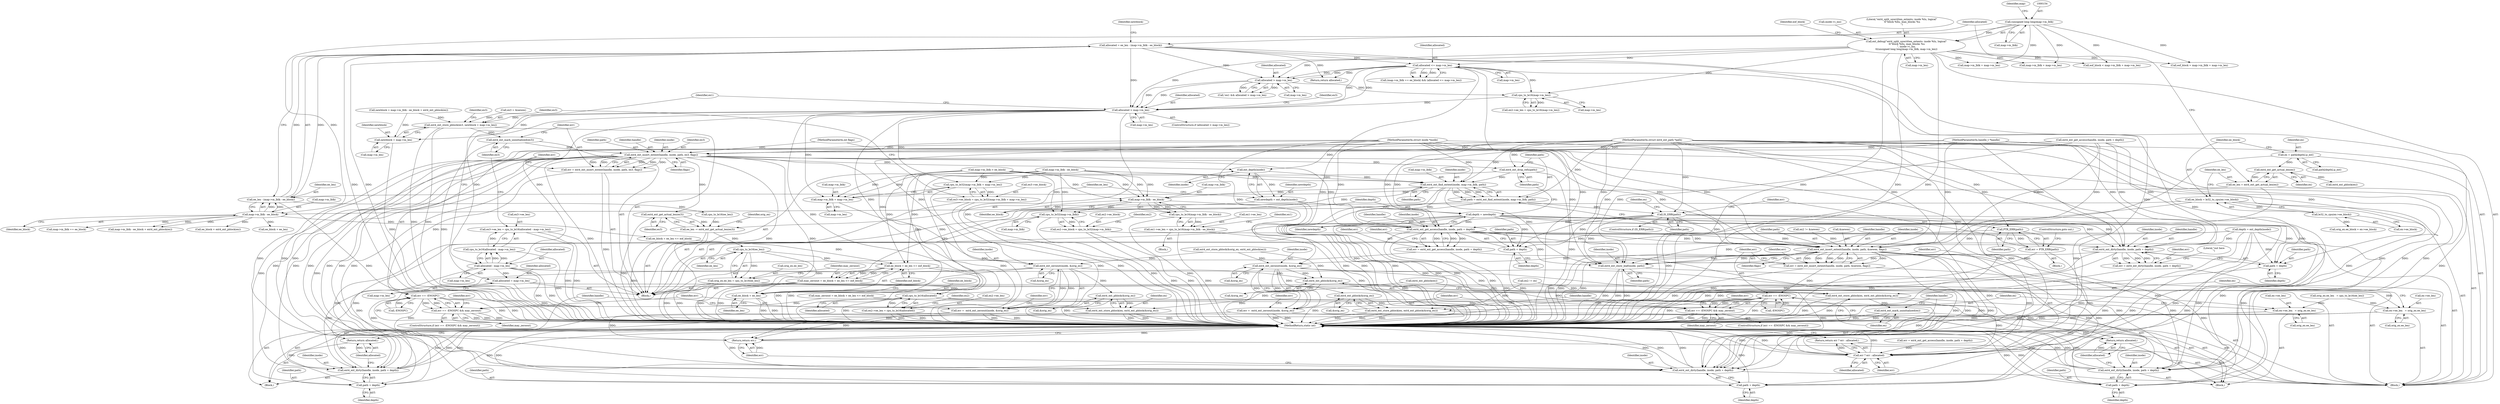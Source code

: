 digraph "1_linux_667eff35a1f56fa74ce98a0c7c29a40adc1ba4e3_0@API" {
"1000336" [label="(Call,allocated > map->m_len)"];
"1000220" [label="(Call,allocated = ee_len - (map->m_lblk - ee_block))"];
"1000222" [label="(Call,ee_len - (map->m_lblk - ee_block))"];
"1000216" [label="(Call,ee_len = ext4_ext_get_actual_len(ex))"];
"1000218" [label="(Call,ext4_ext_get_actual_len(ex))"];
"1000203" [label="(Call,ex = path[depth].p_ext)"];
"1000224" [label="(Call,map->m_lblk - ee_block)"];
"1000153" [label="(Call,(unsigned long long)map->m_lblk)"];
"1000210" [label="(Call,ee_block = le32_to_cpu(ex->ee_block))"];
"1000212" [label="(Call,le32_to_cpu(ex->ee_block))"];
"1000274" [label="(Call,allocated <= map->m_len)"];
"1000148" [label="(Call,ext_debug(\"ext4_split_unwritten_extents: inode %lu, logical\"\n \t\t\"block %llu, max_blocks %u\n\", inode->i_ino,\n\t\t(unsigned long long)map->m_lblk, map->m_len))"];
"1000322" [label="(Call,allocated > map->m_len)"];
"1000331" [label="(Call,cpu_to_le16(map->m_len))"];
"1000351" [label="(Call,cpu_to_le32(map->m_lblk + map->m_len))"];
"1000347" [label="(Call,ex3->ee_block = cpu_to_le32(map->m_lblk + map->m_len))"];
"1000352" [label="(Call,map->m_lblk + map->m_len)"];
"1000359" [label="(Call,ext4_ext_store_pblock(ex3, newblock + map->m_len))"];
"1000376" [label="(Call,ext4_ext_mark_uninitialized(ex3))"];
"1000380" [label="(Call,ext4_ext_insert_extent(handle, inode, path, ex3, flags))"];
"1000378" [label="(Call,err = ext4_ext_insert_extent(handle, inode, path, ex3, flags))"];
"1000388" [label="(Call,err == -ENOSPC)"];
"1000387" [label="(Call,err == -ENOSPC && may_zeroout)"];
"1000664" [label="(Return,return err;)"];
"1000396" [label="(Call,ext4_ext_zeroout(inode, &orig_ex))"];
"1000394" [label="(Call,err =  ext4_ext_zeroout(inode, &orig_ex))"];
"1000419" [label="(Call,ext4_ext_pblock(&orig_ex))"];
"1000417" [label="(Call,ext4_ext_store_pblock(ex, ext4_ext_pblock(&orig_ex)))"];
"1000422" [label="(Call,ext4_ext_dirty(handle, inode, path + depth))"];
"1000653" [label="(Call,ext4_ext_pblock(&orig_ex))"];
"1000651" [label="(Call,ext4_ext_store_pblock(ex, ext4_ext_pblock(&orig_ex)))"];
"1000656" [label="(Call,ext4_ext_mark_uninitialized(ex))"];
"1000658" [label="(Call,ext4_ext_dirty(handle, inode, path + depth))"];
"1000425" [label="(Call,path + depth)"];
"1000436" [label="(Call,ext_depth(inode))"];
"1000434" [label="(Call,newdepth = ext_depth(inode))"];
"1000455" [label="(Call,depth = newdepth)"];
"1000494" [label="(Call,ext4_ext_get_access(handle, inode, path + depth))"];
"1000492" [label="(Call,err = ext4_ext_get_access(handle, inode, path + depth))"];
"1000632" [label="(Call,err ? err : allocated)"];
"1000631" [label="(Return,return err ? err : allocated;)"];
"1000560" [label="(Call,ext4_ext_dirty(handle, inode, path + depth))"];
"1000558" [label="(Call,err = ext4_ext_dirty(handle, inode, path + depth))"];
"1000628" [label="(Call,ext4_ext_show_leaf(inode, path))"];
"1000572" [label="(Call,ext4_ext_insert_extent(handle, inode, path, &newex, flags))"];
"1000570" [label="(Call,err = ext4_ext_insert_extent(handle, inode, path, &newex, flags))"];
"1000581" [label="(Call,err == -ENOSPC)"];
"1000580" [label="(Call,err == -ENOSPC && may_zeroout)"];
"1000589" [label="(Call,ext4_ext_zeroout(inode, &orig_ex))"];
"1000587" [label="(Call,err =  ext4_ext_zeroout(inode, &orig_ex))"];
"1000612" [label="(Call,ext4_ext_pblock(&orig_ex))"];
"1000610" [label="(Call,ext4_ext_store_pblock(ex, ext4_ext_pblock(&orig_ex)))"];
"1000615" [label="(Call,ext4_ext_dirty(handle, inode, path + depth))"];
"1000618" [label="(Call,path + depth)"];
"1000661" [label="(Call,path + depth)"];
"1000497" [label="(Call,path + depth)"];
"1000563" [label="(Call,path + depth)"];
"1000462" [label="(Call,ext4_ext_find_extent(inode, map->m_lblk, path))"];
"1000460" [label="(Call,path = ext4_ext_find_extent(inode, map->m_lblk, path))"];
"1000469" [label="(Call,IS_ERR(path))"];
"1000474" [label="(Call,PTR_ERR(path))"];
"1000472" [label="(Call,err = PTR_ERR(path))"];
"1000523" [label="(Call,map->m_lblk - ee_block)"];
"1000522" [label="(Call,cpu_to_le16(map->m_lblk - ee_block))"];
"1000518" [label="(Call,ex1->ee_len = cpu_to_le16(map->m_lblk - ee_block))"];
"1000538" [label="(Call,cpu_to_le32(map->m_lblk))"];
"1000534" [label="(Call,ex2->ee_block = cpu_to_le32(map->m_lblk))"];
"1000440" [label="(Call,ext4_ext_get_actual_len(ex3))"];
"1000438" [label="(Call,ee_len -= ext4_ext_get_actual_len(ex3))"];
"1000446" [label="(Call,cpu_to_le16(ee_len))"];
"1000442" [label="(Call,orig_ex.ee_len = cpu_to_le16(ee_len))"];
"1000603" [label="(Call,ex->ee_len   = orig_ex.ee_len)"];
"1000644" [label="(Call,ex->ee_len   = orig_ex.ee_len)"];
"1000450" [label="(Call,ee_block + ee_len <= eof_block)"];
"1000448" [label="(Call,may_zeroout = ee_block + ee_len <= eof_block)"];
"1000451" [label="(Call,ee_block + ee_len)"];
"1000458" [label="(Call,ext4_ext_drop_refs(path))"];
"1000361" [label="(Call,newblock + map->m_len)"];
"1000371" [label="(Call,allocated - map->m_len)"];
"1000370" [label="(Call,cpu_to_le16(allocated - map->m_len))"];
"1000366" [label="(Call,ex3->ee_len = cpu_to_le16(allocated - map->m_len))"];
"1000428" [label="(Return,return allocated;)"];
"1000503" [label="(Call,allocated = map->m_len)"];
"1000549" [label="(Call,cpu_to_le16(allocated))"];
"1000545" [label="(Call,ex2->ee_len = cpu_to_le16(allocated))"];
"1000621" [label="(Return,return allocated;)"];
"1000441" [label="(Identifier,ex3)"];
"1000219" [label="(Identifier,ex)"];
"1000457" [label="(Identifier,newdepth)"];
"1000253" [label="(Call,cpu_to_le16(ee_len))"];
"1000660" [label="(Identifier,inode)"];
"1000389" [label="(Identifier,err)"];
"1000586" [label="(Block,)"];
"1000211" [label="(Identifier,ee_block)"];
"1000336" [label="(Call,allocated > map->m_len)"];
"1000119" [label="(MethodParameterIn,struct ext4_ext_path *path)"];
"1000454" [label="(Identifier,eof_block)"];
"1000581" [label="(Call,err == -ENOSPC)"];
"1000585" [label="(Identifier,may_zeroout)"];
"1000293" [label="(Call,map->m_lblk > ee_block)"];
"1000631" [label="(Return,return err ? err : allocated;)"];
"1000436" [label="(Call,ext_depth(inode))"];
"1000216" [label="(Call,ee_len = ext4_ext_get_actual_len(ex))"];
"1000538" [label="(Call,cpu_to_le32(map->m_lblk))"];
"1000524" [label="(Call,map->m_lblk)"];
"1000422" [label="(Call,ext4_ext_dirty(handle, inode, path + depth))"];
"1000630" [label="(Identifier,path)"];
"1000392" [label="(Identifier,may_zeroout)"];
"1000615" [label="(Call,ext4_ext_dirty(handle, inode, path + depth))"];
"1000418" [label="(Identifier,ex)"];
"1000527" [label="(Identifier,ee_block)"];
"1000224" [label="(Call,map->m_lblk - ee_block)"];
"1000263" [label="(Call,ee_block + ee_len)"];
"1000578" [label="(Identifier,flags)"];
"1000324" [label="(Call,map->m_len)"];
"1000611" [label="(Identifier,ex)"];
"1000435" [label="(Identifier,newdepth)"];
"1000210" [label="(Call,ee_block = le32_to_cpu(ex->ee_block))"];
"1000427" [label="(Identifier,depth)"];
"1000514" [label="(Block,)"];
"1000453" [label="(Identifier,ee_len)"];
"1000448" [label="(Call,may_zeroout = ee_block + ee_len <= eof_block)"];
"1000155" [label="(Call,map->m_lblk)"];
"1000522" [label="(Call,cpu_to_le16(map->m_lblk - ee_block))"];
"1000371" [label="(Call,allocated - map->m_len)"];
"1000390" [label="(Call,-ENOSPC)"];
"1000588" [label="(Identifier,err)"];
"1000469" [label="(Call,IS_ERR(path))"];
"1000645" [label="(Call,ex->ee_len)"];
"1000378" [label="(Call,err = ext4_ext_insert_extent(handle, inode, path, ex3, flags))"];
"1000582" [label="(Identifier,err)"];
"1000497" [label="(Call,path + depth)"];
"1000575" [label="(Identifier,path)"];
"1000485" [label="(Call,ex2 != &newex)"];
"1000612" [label="(Call,ext4_ext_pblock(&orig_ex))"];
"1000607" [label="(Call,orig_ex.ee_len)"];
"1000458" [label="(Call,ext4_ext_drop_refs(path))"];
"1000659" [label="(Identifier,handle)"];
"1000332" [label="(Call,map->m_len)"];
"1000444" [label="(Identifier,orig_ex)"];
"1000231" [label="(Call,map->m_lblk - ee_block + ext4_ext_pblock(ex))"];
"1000225" [label="(Call,map->m_lblk)"];
"1000656" [label="(Call,ext4_ext_mark_uninitialized(ex))"];
"1000493" [label="(Identifier,err)"];
"1000331" [label="(Call,cpu_to_le16(map->m_len))"];
"1000361" [label="(Call,newblock + map->m_len)"];
"1000343" [label="(Call,ex3 = &newex)"];
"1000664" [label="(Return,return err;)"];
"1000397" [label="(Identifier,inode)"];
"1000338" [label="(Call,map->m_len)"];
"1000652" [label="(Identifier,ex)"];
"1000501" [label="(Identifier,err)"];
"1000657" [label="(Identifier,ex)"];
"1000590" [label="(Identifier,inode)"];
"1000148" [label="(Call,ext_debug(\"ext4_split_unwritten_extents: inode %lu, logical\"\n \t\t\"block %llu, max_blocks %u\n\", inode->i_ino,\n\t\t(unsigned long long)map->m_lblk, map->m_len))"];
"1000635" [label="(Identifier,allocated)"];
"1000567" [label="(Literal,\"out here\n\")"];
"1000460" [label="(Call,path = ext4_ext_find_extent(inode, map->m_lblk, path))"];
"1000388" [label="(Call,err == -ENOSPC)"];
"1000604" [label="(Call,ex->ee_len)"];
"1000663" [label="(Identifier,depth)"];
"1000633" [label="(Identifier,err)"];
"1000529" [label="(Identifier,ex1)"];
"1000322" [label="(Call,allocated > map->m_len)"];
"1000269" [label="(Call,map->m_lblk == ee_block)"];
"1000149" [label="(Literal,\"ext4_split_unwritten_extents: inode %lu, logical\"\n \t\t\"block %llu, max_blocks %u\n\")"];
"1000534" [label="(Call,ex2->ee_block = cpu_to_le32(map->m_lblk))"];
"1000661" [label="(Call,path + depth)"];
"1000658" [label="(Call,ext4_ext_dirty(handle, inode, path + depth))"];
"1000559" [label="(Identifier,err)"];
"1000381" [label="(Identifier,handle)"];
"1000432" [label="(Identifier,err)"];
"1000545" [label="(Call,ex2->ee_len = cpu_to_le16(allocated))"];
"1000235" [label="(Call,ee_block + ext4_ext_pblock(ex))"];
"1000387" [label="(Call,err == -ENOSPC && may_zeroout)"];
"1000368" [label="(Identifier,ex3)"];
"1000212" [label="(Call,le32_to_cpu(ex->ee_block))"];
"1000554" [label="(Call,ex2 != ex)"];
"1000451" [label="(Call,ee_block + ee_len)"];
"1000467" [label="(Identifier,path)"];
"1000120" [label="(MethodParameterIn,int flags)"];
"1000518" [label="(Call,ex1->ee_len = cpu_to_le16(map->m_lblk - ee_block))"];
"1000283" [label="(Call,ext4_ext_get_access(handle, inode, path + depth))"];
"1000394" [label="(Call,err =  ext4_ext_zeroout(inode, &orig_ex))"];
"1000398" [label="(Call,&orig_ex)"];
"1000366" [label="(Call,ex3->ee_len = cpu_to_le16(allocated - map->m_len))"];
"1000401" [label="(Identifier,err)"];
"1000662" [label="(Identifier,path)"];
"1000589" [label="(Call,ext4_ext_zeroout(inode, &orig_ex))"];
"1000276" [label="(Call,map->m_len)"];
"1000450" [label="(Call,ee_block + ee_len <= eof_block)"];
"1000352" [label="(Call,map->m_lblk + map->m_len)"];
"1000471" [label="(Block,)"];
"1000499" [label="(Identifier,depth)"];
"1000571" [label="(Identifier,err)"];
"1000382" [label="(Identifier,inode)"];
"1000370" [label="(Call,cpu_to_le16(allocated - map->m_len))"];
"1000116" [label="(MethodParameterIn,handle_t *handle)"];
"1000549" [label="(Call,cpu_to_le16(allocated))"];
"1000376" [label="(Call,ext4_ext_mark_uninitialized(ex3))"];
"1000472" [label="(Call,err = PTR_ERR(path))"];
"1000428" [label="(Return,return allocated;)"];
"1000275" [label="(Identifier,allocated)"];
"1000351" [label="(Call,cpu_to_le32(map->m_lblk + map->m_len))"];
"1000205" [label="(Call,path[depth].p_ext)"];
"1000121" [label="(Block,)"];
"1000476" [label="(ControlStructure,goto out;)"];
"1000665" [label="(Identifier,err)"];
"1000439" [label="(Identifier,ee_len)"];
"1000353" [label="(Call,map->m_lblk)"];
"1000367" [label="(Call,ex3->ee_len)"];
"1000572" [label="(Call,ext4_ext_insert_extent(handle, inode, path, &newex, flags))"];
"1000335" [label="(ControlStructure,if (allocated > map->m_len))"];
"1000385" [label="(Identifier,flags)"];
"1000464" [label="(Call,map->m_lblk)"];
"1000217" [label="(Identifier,ee_len)"];
"1000255" [label="(Call,ext4_ext_store_pblock(&orig_ex, ext4_ext_pblock(ex)))"];
"1000274" [label="(Call,allocated <= map->m_len)"];
"1000183" [label="(Call,map->m_lblk + map->m_len)"];
"1000440" [label="(Call,ext4_ext_get_actual_len(ex3))"];
"1000158" [label="(Call,map->m_len)"];
"1000426" [label="(Identifier,path)"];
"1000494" [label="(Call,ext4_ext_get_access(handle, inode, path + depth))"];
"1000594" [label="(Identifier,err)"];
"1000473" [label="(Identifier,err)"];
"1000463" [label="(Identifier,inode)"];
"1000552" [label="(Identifier,ex2)"];
"1000323" [label="(Identifier,allocated)"];
"1000468" [label="(ControlStructure,if (IS_ERR(path)))"];
"1000519" [label="(Call,ex1->ee_len)"];
"1000648" [label="(Call,orig_ex.ee_len)"];
"1000307" [label="(Call,map->m_lblk - ee_block)"];
"1000580" [label="(Call,err == -ENOSPC && may_zeroout)"];
"1000591" [label="(Call,&orig_ex)"];
"1000159" [label="(Identifier,map)"];
"1000162" [label="(Identifier,eof_block)"];
"1000419" [label="(Call,ext4_ext_pblock(&orig_ex))"];
"1000423" [label="(Identifier,handle)"];
"1000558" [label="(Call,err = ext4_ext_dirty(handle, inode, path + depth))"];
"1000379" [label="(Identifier,err)"];
"1000550" [label="(Identifier,allocated)"];
"1000629" [label="(Identifier,inode)"];
"1000616" [label="(Identifier,handle)"];
"1000363" [label="(Call,map->m_len)"];
"1000420" [label="(Call,&orig_ex)"];
"1000504" [label="(Identifier,allocated)"];
"1000281" [label="(Call,err = ext4_ext_get_access(handle, inode, path + depth))"];
"1000618" [label="(Call,path + depth)"];
"1000434" [label="(Call,newdepth = ext_depth(inode))"];
"1000576" [label="(Call,&newex)"];
"1000380" [label="(Call,ext4_ext_insert_extent(handle, inode, path, ex3, flags))"];
"1000237" [label="(Call,ext4_ext_pblock(ex))"];
"1000260" [label="(Call,may_zeroout = ee_block + ee_len <= eof_block)"];
"1000446" [label="(Call,cpu_to_le16(ee_len))"];
"1000117" [label="(MethodParameterIn,struct inode *inode)"];
"1000503" [label="(Call,allocated = map->m_len)"];
"1000617" [label="(Identifier,inode)"];
"1000150" [label="(Call,inode->i_ino)"];
"1000242" [label="(Call,orig_ex.ee_block = ex->ee_block)"];
"1000539" [label="(Call,map->m_lblk)"];
"1000384" [label="(Identifier,ex3)"];
"1000456" [label="(Identifier,depth)"];
"1000470" [label="(Identifier,path)"];
"1000222" [label="(Call,ee_len - (map->m_lblk - ee_block))"];
"1000475" [label="(Identifier,path)"];
"1000373" [label="(Call,map->m_len)"];
"1000474" [label="(Call,PTR_ERR(path))"];
"1000560" [label="(Call,ext4_ext_dirty(handle, inode, path + depth))"];
"1000417" [label="(Call,ext4_ext_store_pblock(ex, ext4_ext_pblock(&orig_ex)))"];
"1000344" [label="(Identifier,ex3)"];
"1000190" [label="(Call,eof_block = map->m_lblk + map->m_len)"];
"1000372" [label="(Identifier,allocated)"];
"1000319" [label="(Call,!ex1 && allocated > map->m_len)"];
"1000327" [label="(Call,ex2->ee_len = cpu_to_le16(map->m_len))"];
"1000425" [label="(Call,path + depth)"];
"1000628" [label="(Call,ext4_ext_show_leaf(inode, path))"];
"1000393" [label="(Block,)"];
"1000348" [label="(Call,ex3->ee_block)"];
"1000204" [label="(Identifier,ex)"];
"1000654" [label="(Call,&orig_ex)"];
"1000492" [label="(Call,err = ext4_ext_get_access(handle, inode, path + depth))"];
"1000610" [label="(Call,ext4_ext_store_pblock(ex, ext4_ext_pblock(&orig_ex)))"];
"1000377" [label="(Identifier,ex3)"];
"1000396" [label="(Call,ext4_ext_zeroout(inode, &orig_ex))"];
"1000535" [label="(Call,ex2->ee_block)"];
"1000561" [label="(Identifier,handle)"];
"1000360" [label="(Identifier,ex3)"];
"1000644" [label="(Call,ex->ee_len   = orig_ex.ee_len)"];
"1000452" [label="(Identifier,ee_block)"];
"1000153" [label="(Call,(unsigned long long)map->m_lblk)"];
"1000221" [label="(Identifier,allocated)"];
"1000347" [label="(Call,ex3->ee_block = cpu_to_le32(map->m_lblk + map->m_len))"];
"1000651" [label="(Call,ext4_ext_store_pblock(ex, ext4_ext_pblock(&orig_ex)))"];
"1000459" [label="(Identifier,path)"];
"1000622" [label="(Identifier,allocated)"];
"1000362" [label="(Identifier,newblock)"];
"1000543" [label="(Identifier,ex2)"];
"1000424" [label="(Identifier,inode)"];
"1000573" [label="(Identifier,handle)"];
"1000443" [label="(Call,orig_ex.ee_len)"];
"1000199" [label="(Call,depth = ext_depth(inode))"];
"1000218" [label="(Call,ext4_ext_get_actual_len(ex))"];
"1000341" [label="(Block,)"];
"1000386" [label="(ControlStructure,if (err == -ENOSPC && may_zeroout))"];
"1000603" [label="(Call,ex->ee_len   = orig_ex.ee_len)"];
"1000213" [label="(Call,ex->ee_block)"];
"1000498" [label="(Identifier,path)"];
"1000359" [label="(Call,ext4_ext_store_pblock(ex3, newblock + map->m_len))"];
"1000562" [label="(Identifier,inode)"];
"1000478" [label="(Identifier,ex)"];
"1000438" [label="(Call,ee_len -= ext4_ext_get_actual_len(ex3))"];
"1000510" [label="(Identifier,ex1)"];
"1000495" [label="(Identifier,handle)"];
"1000447" [label="(Identifier,ee_len)"];
"1000455" [label="(Call,depth = newdepth)"];
"1000634" [label="(Identifier,err)"];
"1000563" [label="(Call,path + depth)"];
"1000268" [label="(Call,(map->m_lblk == ee_block) && (allocated <= map->m_len))"];
"1000546" [label="(Call,ex2->ee_len)"];
"1000619" [label="(Identifier,path)"];
"1000462" [label="(Call,ext4_ext_find_extent(inode, map->m_lblk, path))"];
"1000203" [label="(Call,ex = path[depth].p_ext)"];
"1000613" [label="(Call,&orig_ex)"];
"1000437" [label="(Identifier,inode)"];
"1000356" [label="(Call,map->m_len)"];
"1000258" [label="(Call,ext4_ext_pblock(ex))"];
"1000230" [label="(Identifier,newblock)"];
"1000262" [label="(Call,ee_block + ee_len <= eof_block)"];
"1000395" [label="(Identifier,err)"];
"1000461" [label="(Identifier,path)"];
"1000653" [label="(Call,ext4_ext_pblock(&orig_ex))"];
"1000583" [label="(Call,-ENOSPC)"];
"1000620" [label="(Identifier,depth)"];
"1000565" [label="(Identifier,depth)"];
"1000220" [label="(Call,allocated = ee_len - (map->m_lblk - ee_block))"];
"1000574" [label="(Identifier,inode)"];
"1000564" [label="(Identifier,path)"];
"1000496" [label="(Identifier,inode)"];
"1000442" [label="(Call,orig_ex.ee_len = cpu_to_le16(ee_len))"];
"1000570" [label="(Call,err = ext4_ext_insert_extent(handle, inode, path, &newex, flags))"];
"1000181" [label="(Call,eof_block < map->m_lblk + map->m_len)"];
"1000587" [label="(Call,err =  ext4_ext_zeroout(inode, &orig_ex))"];
"1000429" [label="(Identifier,allocated)"];
"1000579" [label="(ControlStructure,if (err == -ENOSPC && may_zeroout))"];
"1000632" [label="(Call,err ? err : allocated)"];
"1000383" [label="(Identifier,path)"];
"1000621" [label="(Return,return allocated;)"];
"1000523" [label="(Call,map->m_lblk - ee_block)"];
"1000228" [label="(Identifier,ee_block)"];
"1000192" [label="(Call,map->m_lblk + map->m_len)"];
"1000223" [label="(Identifier,ee_len)"];
"1000449" [label="(Identifier,may_zeroout)"];
"1000625" [label="(Identifier,err)"];
"1000505" [label="(Call,map->m_len)"];
"1000666" [label="(MethodReturn,static int)"];
"1000279" [label="(Return,return allocated;)"];
"1000337" [label="(Identifier,allocated)"];
"1000249" [label="(Call,orig_ex.ee_len   = cpu_to_le16(ee_len))"];
"1000229" [label="(Call,newblock = map->m_lblk - ee_block + ext4_ext_pblock(ex))"];
"1000336" -> "1000335"  [label="AST: "];
"1000336" -> "1000338"  [label="CFG: "];
"1000337" -> "1000336"  [label="AST: "];
"1000338" -> "1000336"  [label="AST: "];
"1000344" -> "1000336"  [label="CFG: "];
"1000510" -> "1000336"  [label="CFG: "];
"1000336" -> "1000666"  [label="DDG: "];
"1000336" -> "1000666"  [label="DDG: "];
"1000220" -> "1000336"  [label="DDG: "];
"1000274" -> "1000336"  [label="DDG: "];
"1000274" -> "1000336"  [label="DDG: "];
"1000322" -> "1000336"  [label="DDG: "];
"1000322" -> "1000336"  [label="DDG: "];
"1000331" -> "1000336"  [label="DDG: "];
"1000148" -> "1000336"  [label="DDG: "];
"1000336" -> "1000351"  [label="DDG: "];
"1000336" -> "1000352"  [label="DDG: "];
"1000336" -> "1000359"  [label="DDG: "];
"1000336" -> "1000361"  [label="DDG: "];
"1000336" -> "1000371"  [label="DDG: "];
"1000336" -> "1000371"  [label="DDG: "];
"1000336" -> "1000549"  [label="DDG: "];
"1000220" -> "1000121"  [label="AST: "];
"1000220" -> "1000222"  [label="CFG: "];
"1000221" -> "1000220"  [label="AST: "];
"1000222" -> "1000220"  [label="AST: "];
"1000230" -> "1000220"  [label="CFG: "];
"1000220" -> "1000666"  [label="DDG: "];
"1000220" -> "1000666"  [label="DDG: "];
"1000222" -> "1000220"  [label="DDG: "];
"1000222" -> "1000220"  [label="DDG: "];
"1000220" -> "1000274"  [label="DDG: "];
"1000220" -> "1000279"  [label="DDG: "];
"1000220" -> "1000322"  [label="DDG: "];
"1000220" -> "1000632"  [label="DDG: "];
"1000222" -> "1000224"  [label="CFG: "];
"1000223" -> "1000222"  [label="AST: "];
"1000224" -> "1000222"  [label="AST: "];
"1000222" -> "1000666"  [label="DDG: "];
"1000216" -> "1000222"  [label="DDG: "];
"1000224" -> "1000222"  [label="DDG: "];
"1000224" -> "1000222"  [label="DDG: "];
"1000222" -> "1000253"  [label="DDG: "];
"1000216" -> "1000121"  [label="AST: "];
"1000216" -> "1000218"  [label="CFG: "];
"1000217" -> "1000216"  [label="AST: "];
"1000218" -> "1000216"  [label="AST: "];
"1000221" -> "1000216"  [label="CFG: "];
"1000216" -> "1000666"  [label="DDG: "];
"1000218" -> "1000216"  [label="DDG: "];
"1000218" -> "1000219"  [label="CFG: "];
"1000219" -> "1000218"  [label="AST: "];
"1000203" -> "1000218"  [label="DDG: "];
"1000218" -> "1000237"  [label="DDG: "];
"1000203" -> "1000121"  [label="AST: "];
"1000203" -> "1000205"  [label="CFG: "];
"1000204" -> "1000203"  [label="AST: "];
"1000205" -> "1000203"  [label="AST: "];
"1000211" -> "1000203"  [label="CFG: "];
"1000203" -> "1000666"  [label="DDG: "];
"1000224" -> "1000228"  [label="CFG: "];
"1000225" -> "1000224"  [label="AST: "];
"1000228" -> "1000224"  [label="AST: "];
"1000153" -> "1000224"  [label="DDG: "];
"1000210" -> "1000224"  [label="DDG: "];
"1000224" -> "1000231"  [label="DDG: "];
"1000224" -> "1000231"  [label="DDG: "];
"1000224" -> "1000235"  [label="DDG: "];
"1000224" -> "1000262"  [label="DDG: "];
"1000224" -> "1000263"  [label="DDG: "];
"1000224" -> "1000269"  [label="DDG: "];
"1000153" -> "1000148"  [label="AST: "];
"1000153" -> "1000155"  [label="CFG: "];
"1000154" -> "1000153"  [label="AST: "];
"1000155" -> "1000153"  [label="AST: "];
"1000159" -> "1000153"  [label="CFG: "];
"1000153" -> "1000148"  [label="DDG: "];
"1000153" -> "1000181"  [label="DDG: "];
"1000153" -> "1000183"  [label="DDG: "];
"1000153" -> "1000190"  [label="DDG: "];
"1000153" -> "1000192"  [label="DDG: "];
"1000210" -> "1000121"  [label="AST: "];
"1000210" -> "1000212"  [label="CFG: "];
"1000211" -> "1000210"  [label="AST: "];
"1000212" -> "1000210"  [label="AST: "];
"1000217" -> "1000210"  [label="CFG: "];
"1000210" -> "1000666"  [label="DDG: "];
"1000212" -> "1000210"  [label="DDG: "];
"1000212" -> "1000213"  [label="CFG: "];
"1000213" -> "1000212"  [label="AST: "];
"1000212" -> "1000242"  [label="DDG: "];
"1000274" -> "1000268"  [label="AST: "];
"1000274" -> "1000276"  [label="CFG: "];
"1000275" -> "1000274"  [label="AST: "];
"1000276" -> "1000274"  [label="AST: "];
"1000268" -> "1000274"  [label="CFG: "];
"1000274" -> "1000666"  [label="DDG: "];
"1000274" -> "1000666"  [label="DDG: "];
"1000274" -> "1000268"  [label="DDG: "];
"1000274" -> "1000268"  [label="DDG: "];
"1000148" -> "1000274"  [label="DDG: "];
"1000274" -> "1000279"  [label="DDG: "];
"1000274" -> "1000322"  [label="DDG: "];
"1000274" -> "1000322"  [label="DDG: "];
"1000274" -> "1000331"  [label="DDG: "];
"1000274" -> "1000632"  [label="DDG: "];
"1000148" -> "1000121"  [label="AST: "];
"1000148" -> "1000158"  [label="CFG: "];
"1000149" -> "1000148"  [label="AST: "];
"1000150" -> "1000148"  [label="AST: "];
"1000158" -> "1000148"  [label="AST: "];
"1000162" -> "1000148"  [label="CFG: "];
"1000148" -> "1000666"  [label="DDG: "];
"1000148" -> "1000666"  [label="DDG: "];
"1000148" -> "1000666"  [label="DDG: "];
"1000148" -> "1000181"  [label="DDG: "];
"1000148" -> "1000183"  [label="DDG: "];
"1000148" -> "1000190"  [label="DDG: "];
"1000148" -> "1000192"  [label="DDG: "];
"1000148" -> "1000322"  [label="DDG: "];
"1000148" -> "1000331"  [label="DDG: "];
"1000322" -> "1000319"  [label="AST: "];
"1000322" -> "1000324"  [label="CFG: "];
"1000323" -> "1000322"  [label="AST: "];
"1000324" -> "1000322"  [label="AST: "];
"1000319" -> "1000322"  [label="CFG: "];
"1000322" -> "1000319"  [label="DDG: "];
"1000322" -> "1000319"  [label="DDG: "];
"1000322" -> "1000331"  [label="DDG: "];
"1000331" -> "1000327"  [label="AST: "];
"1000331" -> "1000332"  [label="CFG: "];
"1000332" -> "1000331"  [label="AST: "];
"1000327" -> "1000331"  [label="CFG: "];
"1000331" -> "1000327"  [label="DDG: "];
"1000351" -> "1000347"  [label="AST: "];
"1000351" -> "1000352"  [label="CFG: "];
"1000352" -> "1000351"  [label="AST: "];
"1000347" -> "1000351"  [label="CFG: "];
"1000351" -> "1000666"  [label="DDG: "];
"1000351" -> "1000347"  [label="DDG: "];
"1000293" -> "1000351"  [label="DDG: "];
"1000307" -> "1000351"  [label="DDG: "];
"1000347" -> "1000341"  [label="AST: "];
"1000348" -> "1000347"  [label="AST: "];
"1000360" -> "1000347"  [label="CFG: "];
"1000347" -> "1000666"  [label="DDG: "];
"1000347" -> "1000666"  [label="DDG: "];
"1000352" -> "1000356"  [label="CFG: "];
"1000353" -> "1000352"  [label="AST: "];
"1000356" -> "1000352"  [label="AST: "];
"1000352" -> "1000666"  [label="DDG: "];
"1000293" -> "1000352"  [label="DDG: "];
"1000307" -> "1000352"  [label="DDG: "];
"1000359" -> "1000341"  [label="AST: "];
"1000359" -> "1000361"  [label="CFG: "];
"1000360" -> "1000359"  [label="AST: "];
"1000361" -> "1000359"  [label="AST: "];
"1000368" -> "1000359"  [label="CFG: "];
"1000359" -> "1000666"  [label="DDG: "];
"1000359" -> "1000666"  [label="DDG: "];
"1000343" -> "1000359"  [label="DDG: "];
"1000229" -> "1000359"  [label="DDG: "];
"1000359" -> "1000376"  [label="DDG: "];
"1000376" -> "1000341"  [label="AST: "];
"1000376" -> "1000377"  [label="CFG: "];
"1000377" -> "1000376"  [label="AST: "];
"1000379" -> "1000376"  [label="CFG: "];
"1000376" -> "1000666"  [label="DDG: "];
"1000376" -> "1000380"  [label="DDG: "];
"1000380" -> "1000378"  [label="AST: "];
"1000380" -> "1000385"  [label="CFG: "];
"1000381" -> "1000380"  [label="AST: "];
"1000382" -> "1000380"  [label="AST: "];
"1000383" -> "1000380"  [label="AST: "];
"1000384" -> "1000380"  [label="AST: "];
"1000385" -> "1000380"  [label="AST: "];
"1000378" -> "1000380"  [label="CFG: "];
"1000380" -> "1000666"  [label="DDG: "];
"1000380" -> "1000666"  [label="DDG: "];
"1000380" -> "1000666"  [label="DDG: "];
"1000380" -> "1000378"  [label="DDG: "];
"1000380" -> "1000378"  [label="DDG: "];
"1000380" -> "1000378"  [label="DDG: "];
"1000380" -> "1000378"  [label="DDG: "];
"1000380" -> "1000378"  [label="DDG: "];
"1000283" -> "1000380"  [label="DDG: "];
"1000283" -> "1000380"  [label="DDG: "];
"1000116" -> "1000380"  [label="DDG: "];
"1000117" -> "1000380"  [label="DDG: "];
"1000119" -> "1000380"  [label="DDG: "];
"1000120" -> "1000380"  [label="DDG: "];
"1000380" -> "1000396"  [label="DDG: "];
"1000380" -> "1000422"  [label="DDG: "];
"1000380" -> "1000422"  [label="DDG: "];
"1000380" -> "1000425"  [label="DDG: "];
"1000380" -> "1000436"  [label="DDG: "];
"1000380" -> "1000440"  [label="DDG: "];
"1000380" -> "1000458"  [label="DDG: "];
"1000380" -> "1000494"  [label="DDG: "];
"1000380" -> "1000572"  [label="DDG: "];
"1000380" -> "1000658"  [label="DDG: "];
"1000380" -> "1000658"  [label="DDG: "];
"1000380" -> "1000658"  [label="DDG: "];
"1000380" -> "1000661"  [label="DDG: "];
"1000378" -> "1000341"  [label="AST: "];
"1000379" -> "1000378"  [label="AST: "];
"1000389" -> "1000378"  [label="CFG: "];
"1000378" -> "1000666"  [label="DDG: "];
"1000378" -> "1000388"  [label="DDG: "];
"1000388" -> "1000387"  [label="AST: "];
"1000388" -> "1000390"  [label="CFG: "];
"1000389" -> "1000388"  [label="AST: "];
"1000390" -> "1000388"  [label="AST: "];
"1000392" -> "1000388"  [label="CFG: "];
"1000387" -> "1000388"  [label="CFG: "];
"1000388" -> "1000666"  [label="DDG: "];
"1000388" -> "1000666"  [label="DDG: "];
"1000388" -> "1000387"  [label="DDG: "];
"1000388" -> "1000387"  [label="DDG: "];
"1000390" -> "1000388"  [label="DDG: "];
"1000388" -> "1000664"  [label="DDG: "];
"1000387" -> "1000386"  [label="AST: "];
"1000387" -> "1000392"  [label="CFG: "];
"1000392" -> "1000387"  [label="AST: "];
"1000395" -> "1000387"  [label="CFG: "];
"1000432" -> "1000387"  [label="CFG: "];
"1000387" -> "1000666"  [label="DDG: "];
"1000387" -> "1000666"  [label="DDG: "];
"1000387" -> "1000666"  [label="DDG: "];
"1000260" -> "1000387"  [label="DDG: "];
"1000664" -> "1000121"  [label="AST: "];
"1000664" -> "1000665"  [label="CFG: "];
"1000665" -> "1000664"  [label="AST: "];
"1000666" -> "1000664"  [label="CFG: "];
"1000664" -> "1000666"  [label="DDG: "];
"1000665" -> "1000664"  [label="DDG: "];
"1000587" -> "1000664"  [label="DDG: "];
"1000581" -> "1000664"  [label="DDG: "];
"1000394" -> "1000664"  [label="DDG: "];
"1000396" -> "1000394"  [label="AST: "];
"1000396" -> "1000398"  [label="CFG: "];
"1000397" -> "1000396"  [label="AST: "];
"1000398" -> "1000396"  [label="AST: "];
"1000394" -> "1000396"  [label="CFG: "];
"1000396" -> "1000394"  [label="DDG: "];
"1000396" -> "1000394"  [label="DDG: "];
"1000117" -> "1000396"  [label="DDG: "];
"1000255" -> "1000396"  [label="DDG: "];
"1000396" -> "1000419"  [label="DDG: "];
"1000396" -> "1000422"  [label="DDG: "];
"1000396" -> "1000653"  [label="DDG: "];
"1000396" -> "1000658"  [label="DDG: "];
"1000394" -> "1000393"  [label="AST: "];
"1000395" -> "1000394"  [label="AST: "];
"1000401" -> "1000394"  [label="CFG: "];
"1000394" -> "1000666"  [label="DDG: "];
"1000394" -> "1000666"  [label="DDG: "];
"1000419" -> "1000417"  [label="AST: "];
"1000419" -> "1000420"  [label="CFG: "];
"1000420" -> "1000419"  [label="AST: "];
"1000417" -> "1000419"  [label="CFG: "];
"1000419" -> "1000666"  [label="DDG: "];
"1000419" -> "1000417"  [label="DDG: "];
"1000417" -> "1000393"  [label="AST: "];
"1000418" -> "1000417"  [label="AST: "];
"1000423" -> "1000417"  [label="CFG: "];
"1000417" -> "1000666"  [label="DDG: "];
"1000417" -> "1000666"  [label="DDG: "];
"1000417" -> "1000666"  [label="DDG: "];
"1000258" -> "1000417"  [label="DDG: "];
"1000422" -> "1000393"  [label="AST: "];
"1000422" -> "1000425"  [label="CFG: "];
"1000423" -> "1000422"  [label="AST: "];
"1000424" -> "1000422"  [label="AST: "];
"1000425" -> "1000422"  [label="AST: "];
"1000429" -> "1000422"  [label="CFG: "];
"1000422" -> "1000666"  [label="DDG: "];
"1000422" -> "1000666"  [label="DDG: "];
"1000422" -> "1000666"  [label="DDG: "];
"1000422" -> "1000666"  [label="DDG: "];
"1000116" -> "1000422"  [label="DDG: "];
"1000117" -> "1000422"  [label="DDG: "];
"1000119" -> "1000422"  [label="DDG: "];
"1000199" -> "1000422"  [label="DDG: "];
"1000653" -> "1000651"  [label="AST: "];
"1000653" -> "1000654"  [label="CFG: "];
"1000654" -> "1000653"  [label="AST: "];
"1000651" -> "1000653"  [label="CFG: "];
"1000653" -> "1000666"  [label="DDG: "];
"1000653" -> "1000651"  [label="DDG: "];
"1000589" -> "1000653"  [label="DDG: "];
"1000255" -> "1000653"  [label="DDG: "];
"1000651" -> "1000121"  [label="AST: "];
"1000652" -> "1000651"  [label="AST: "];
"1000657" -> "1000651"  [label="CFG: "];
"1000651" -> "1000666"  [label="DDG: "];
"1000651" -> "1000666"  [label="DDG: "];
"1000258" -> "1000651"  [label="DDG: "];
"1000554" -> "1000651"  [label="DDG: "];
"1000651" -> "1000656"  [label="DDG: "];
"1000656" -> "1000121"  [label="AST: "];
"1000656" -> "1000657"  [label="CFG: "];
"1000657" -> "1000656"  [label="AST: "];
"1000659" -> "1000656"  [label="CFG: "];
"1000656" -> "1000666"  [label="DDG: "];
"1000656" -> "1000666"  [label="DDG: "];
"1000658" -> "1000121"  [label="AST: "];
"1000658" -> "1000661"  [label="CFG: "];
"1000659" -> "1000658"  [label="AST: "];
"1000660" -> "1000658"  [label="AST: "];
"1000661" -> "1000658"  [label="AST: "];
"1000665" -> "1000658"  [label="CFG: "];
"1000658" -> "1000666"  [label="DDG: "];
"1000658" -> "1000666"  [label="DDG: "];
"1000658" -> "1000666"  [label="DDG: "];
"1000658" -> "1000666"  [label="DDG: "];
"1000572" -> "1000658"  [label="DDG: "];
"1000572" -> "1000658"  [label="DDG: "];
"1000572" -> "1000658"  [label="DDG: "];
"1000116" -> "1000658"  [label="DDG: "];
"1000589" -> "1000658"  [label="DDG: "];
"1000117" -> "1000658"  [label="DDG: "];
"1000119" -> "1000658"  [label="DDG: "];
"1000455" -> "1000658"  [label="DDG: "];
"1000199" -> "1000658"  [label="DDG: "];
"1000425" -> "1000427"  [label="CFG: "];
"1000426" -> "1000425"  [label="AST: "];
"1000427" -> "1000425"  [label="AST: "];
"1000425" -> "1000666"  [label="DDG: "];
"1000425" -> "1000666"  [label="DDG: "];
"1000119" -> "1000425"  [label="DDG: "];
"1000199" -> "1000425"  [label="DDG: "];
"1000436" -> "1000434"  [label="AST: "];
"1000436" -> "1000437"  [label="CFG: "];
"1000437" -> "1000436"  [label="AST: "];
"1000434" -> "1000436"  [label="CFG: "];
"1000436" -> "1000434"  [label="DDG: "];
"1000117" -> "1000436"  [label="DDG: "];
"1000436" -> "1000462"  [label="DDG: "];
"1000434" -> "1000341"  [label="AST: "];
"1000435" -> "1000434"  [label="AST: "];
"1000439" -> "1000434"  [label="CFG: "];
"1000434" -> "1000666"  [label="DDG: "];
"1000434" -> "1000455"  [label="DDG: "];
"1000455" -> "1000341"  [label="AST: "];
"1000455" -> "1000457"  [label="CFG: "];
"1000456" -> "1000455"  [label="AST: "];
"1000457" -> "1000455"  [label="AST: "];
"1000459" -> "1000455"  [label="CFG: "];
"1000455" -> "1000666"  [label="DDG: "];
"1000455" -> "1000666"  [label="DDG: "];
"1000455" -> "1000494"  [label="DDG: "];
"1000455" -> "1000497"  [label="DDG: "];
"1000455" -> "1000560"  [label="DDG: "];
"1000455" -> "1000563"  [label="DDG: "];
"1000455" -> "1000615"  [label="DDG: "];
"1000455" -> "1000618"  [label="DDG: "];
"1000455" -> "1000661"  [label="DDG: "];
"1000494" -> "1000492"  [label="AST: "];
"1000494" -> "1000497"  [label="CFG: "];
"1000495" -> "1000494"  [label="AST: "];
"1000496" -> "1000494"  [label="AST: "];
"1000497" -> "1000494"  [label="AST: "];
"1000492" -> "1000494"  [label="CFG: "];
"1000494" -> "1000666"  [label="DDG: "];
"1000494" -> "1000666"  [label="DDG: "];
"1000494" -> "1000492"  [label="DDG: "];
"1000494" -> "1000492"  [label="DDG: "];
"1000494" -> "1000492"  [label="DDG: "];
"1000116" -> "1000494"  [label="DDG: "];
"1000462" -> "1000494"  [label="DDG: "];
"1000117" -> "1000494"  [label="DDG: "];
"1000469" -> "1000494"  [label="DDG: "];
"1000119" -> "1000494"  [label="DDG: "];
"1000494" -> "1000560"  [label="DDG: "];
"1000494" -> "1000560"  [label="DDG: "];
"1000494" -> "1000572"  [label="DDG: "];
"1000494" -> "1000572"  [label="DDG: "];
"1000494" -> "1000628"  [label="DDG: "];
"1000492" -> "1000341"  [label="AST: "];
"1000493" -> "1000492"  [label="AST: "];
"1000501" -> "1000492"  [label="CFG: "];
"1000492" -> "1000666"  [label="DDG: "];
"1000492" -> "1000632"  [label="DDG: "];
"1000632" -> "1000631"  [label="AST: "];
"1000632" -> "1000634"  [label="CFG: "];
"1000632" -> "1000635"  [label="CFG: "];
"1000633" -> "1000632"  [label="AST: "];
"1000634" -> "1000632"  [label="AST: "];
"1000635" -> "1000632"  [label="AST: "];
"1000631" -> "1000632"  [label="CFG: "];
"1000632" -> "1000666"  [label="DDG: "];
"1000632" -> "1000666"  [label="DDG: "];
"1000632" -> "1000666"  [label="DDG: "];
"1000632" -> "1000631"  [label="DDG: "];
"1000281" -> "1000632"  [label="DDG: "];
"1000558" -> "1000632"  [label="DDG: "];
"1000581" -> "1000632"  [label="DDG: "];
"1000472" -> "1000632"  [label="DDG: "];
"1000549" -> "1000632"  [label="DDG: "];
"1000371" -> "1000632"  [label="DDG: "];
"1000631" -> "1000121"  [label="AST: "];
"1000666" -> "1000631"  [label="CFG: "];
"1000631" -> "1000666"  [label="DDG: "];
"1000560" -> "1000558"  [label="AST: "];
"1000560" -> "1000563"  [label="CFG: "];
"1000561" -> "1000560"  [label="AST: "];
"1000562" -> "1000560"  [label="AST: "];
"1000563" -> "1000560"  [label="AST: "];
"1000558" -> "1000560"  [label="CFG: "];
"1000560" -> "1000666"  [label="DDG: "];
"1000560" -> "1000666"  [label="DDG: "];
"1000560" -> "1000558"  [label="DDG: "];
"1000560" -> "1000558"  [label="DDG: "];
"1000560" -> "1000558"  [label="DDG: "];
"1000283" -> "1000560"  [label="DDG: "];
"1000283" -> "1000560"  [label="DDG: "];
"1000116" -> "1000560"  [label="DDG: "];
"1000117" -> "1000560"  [label="DDG: "];
"1000119" -> "1000560"  [label="DDG: "];
"1000469" -> "1000560"  [label="DDG: "];
"1000199" -> "1000560"  [label="DDG: "];
"1000560" -> "1000628"  [label="DDG: "];
"1000558" -> "1000121"  [label="AST: "];
"1000559" -> "1000558"  [label="AST: "];
"1000567" -> "1000558"  [label="CFG: "];
"1000558" -> "1000666"  [label="DDG: "];
"1000628" -> "1000121"  [label="AST: "];
"1000628" -> "1000630"  [label="CFG: "];
"1000629" -> "1000628"  [label="AST: "];
"1000630" -> "1000628"  [label="AST: "];
"1000633" -> "1000628"  [label="CFG: "];
"1000628" -> "1000666"  [label="DDG: "];
"1000628" -> "1000666"  [label="DDG: "];
"1000628" -> "1000666"  [label="DDG: "];
"1000283" -> "1000628"  [label="DDG: "];
"1000462" -> "1000628"  [label="DDG: "];
"1000572" -> "1000628"  [label="DDG: "];
"1000572" -> "1000628"  [label="DDG: "];
"1000117" -> "1000628"  [label="DDG: "];
"1000474" -> "1000628"  [label="DDG: "];
"1000119" -> "1000628"  [label="DDG: "];
"1000469" -> "1000628"  [label="DDG: "];
"1000572" -> "1000570"  [label="AST: "];
"1000572" -> "1000578"  [label="CFG: "];
"1000573" -> "1000572"  [label="AST: "];
"1000574" -> "1000572"  [label="AST: "];
"1000575" -> "1000572"  [label="AST: "];
"1000576" -> "1000572"  [label="AST: "];
"1000578" -> "1000572"  [label="AST: "];
"1000570" -> "1000572"  [label="CFG: "];
"1000572" -> "1000666"  [label="DDG: "];
"1000572" -> "1000666"  [label="DDG: "];
"1000572" -> "1000666"  [label="DDG: "];
"1000572" -> "1000570"  [label="DDG: "];
"1000572" -> "1000570"  [label="DDG: "];
"1000572" -> "1000570"  [label="DDG: "];
"1000572" -> "1000570"  [label="DDG: "];
"1000572" -> "1000570"  [label="DDG: "];
"1000283" -> "1000572"  [label="DDG: "];
"1000283" -> "1000572"  [label="DDG: "];
"1000116" -> "1000572"  [label="DDG: "];
"1000117" -> "1000572"  [label="DDG: "];
"1000119" -> "1000572"  [label="DDG: "];
"1000469" -> "1000572"  [label="DDG: "];
"1000485" -> "1000572"  [label="DDG: "];
"1000120" -> "1000572"  [label="DDG: "];
"1000572" -> "1000589"  [label="DDG: "];
"1000572" -> "1000615"  [label="DDG: "];
"1000572" -> "1000615"  [label="DDG: "];
"1000572" -> "1000618"  [label="DDG: "];
"1000572" -> "1000661"  [label="DDG: "];
"1000570" -> "1000121"  [label="AST: "];
"1000571" -> "1000570"  [label="AST: "];
"1000582" -> "1000570"  [label="CFG: "];
"1000570" -> "1000666"  [label="DDG: "];
"1000570" -> "1000581"  [label="DDG: "];
"1000581" -> "1000580"  [label="AST: "];
"1000581" -> "1000583"  [label="CFG: "];
"1000582" -> "1000581"  [label="AST: "];
"1000583" -> "1000581"  [label="AST: "];
"1000585" -> "1000581"  [label="CFG: "];
"1000580" -> "1000581"  [label="CFG: "];
"1000581" -> "1000666"  [label="DDG: "];
"1000581" -> "1000666"  [label="DDG: "];
"1000581" -> "1000580"  [label="DDG: "];
"1000581" -> "1000580"  [label="DDG: "];
"1000583" -> "1000581"  [label="DDG: "];
"1000580" -> "1000579"  [label="AST: "];
"1000580" -> "1000585"  [label="CFG: "];
"1000585" -> "1000580"  [label="AST: "];
"1000588" -> "1000580"  [label="CFG: "];
"1000625" -> "1000580"  [label="CFG: "];
"1000580" -> "1000666"  [label="DDG: "];
"1000580" -> "1000666"  [label="DDG: "];
"1000580" -> "1000666"  [label="DDG: "];
"1000448" -> "1000580"  [label="DDG: "];
"1000260" -> "1000580"  [label="DDG: "];
"1000589" -> "1000587"  [label="AST: "];
"1000589" -> "1000591"  [label="CFG: "];
"1000590" -> "1000589"  [label="AST: "];
"1000591" -> "1000589"  [label="AST: "];
"1000587" -> "1000589"  [label="CFG: "];
"1000589" -> "1000587"  [label="DDG: "];
"1000589" -> "1000587"  [label="DDG: "];
"1000117" -> "1000589"  [label="DDG: "];
"1000255" -> "1000589"  [label="DDG: "];
"1000589" -> "1000612"  [label="DDG: "];
"1000589" -> "1000615"  [label="DDG: "];
"1000587" -> "1000586"  [label="AST: "];
"1000588" -> "1000587"  [label="AST: "];
"1000594" -> "1000587"  [label="CFG: "];
"1000587" -> "1000666"  [label="DDG: "];
"1000587" -> "1000666"  [label="DDG: "];
"1000612" -> "1000610"  [label="AST: "];
"1000612" -> "1000613"  [label="CFG: "];
"1000613" -> "1000612"  [label="AST: "];
"1000610" -> "1000612"  [label="CFG: "];
"1000612" -> "1000666"  [label="DDG: "];
"1000612" -> "1000610"  [label="DDG: "];
"1000610" -> "1000586"  [label="AST: "];
"1000611" -> "1000610"  [label="AST: "];
"1000616" -> "1000610"  [label="CFG: "];
"1000610" -> "1000666"  [label="DDG: "];
"1000610" -> "1000666"  [label="DDG: "];
"1000610" -> "1000666"  [label="DDG: "];
"1000554" -> "1000610"  [label="DDG: "];
"1000615" -> "1000586"  [label="AST: "];
"1000615" -> "1000618"  [label="CFG: "];
"1000616" -> "1000615"  [label="AST: "];
"1000617" -> "1000615"  [label="AST: "];
"1000618" -> "1000615"  [label="AST: "];
"1000622" -> "1000615"  [label="CFG: "];
"1000615" -> "1000666"  [label="DDG: "];
"1000615" -> "1000666"  [label="DDG: "];
"1000615" -> "1000666"  [label="DDG: "];
"1000615" -> "1000666"  [label="DDG: "];
"1000116" -> "1000615"  [label="DDG: "];
"1000117" -> "1000615"  [label="DDG: "];
"1000119" -> "1000615"  [label="DDG: "];
"1000199" -> "1000615"  [label="DDG: "];
"1000618" -> "1000620"  [label="CFG: "];
"1000619" -> "1000618"  [label="AST: "];
"1000620" -> "1000618"  [label="AST: "];
"1000618" -> "1000666"  [label="DDG: "];
"1000618" -> "1000666"  [label="DDG: "];
"1000119" -> "1000618"  [label="DDG: "];
"1000199" -> "1000618"  [label="DDG: "];
"1000661" -> "1000663"  [label="CFG: "];
"1000662" -> "1000661"  [label="AST: "];
"1000663" -> "1000661"  [label="AST: "];
"1000661" -> "1000666"  [label="DDG: "];
"1000661" -> "1000666"  [label="DDG: "];
"1000119" -> "1000661"  [label="DDG: "];
"1000199" -> "1000661"  [label="DDG: "];
"1000497" -> "1000499"  [label="CFG: "];
"1000498" -> "1000497"  [label="AST: "];
"1000499" -> "1000497"  [label="AST: "];
"1000497" -> "1000666"  [label="DDG: "];
"1000469" -> "1000497"  [label="DDG: "];
"1000119" -> "1000497"  [label="DDG: "];
"1000563" -> "1000565"  [label="CFG: "];
"1000564" -> "1000563"  [label="AST: "];
"1000565" -> "1000563"  [label="AST: "];
"1000563" -> "1000666"  [label="DDG: "];
"1000119" -> "1000563"  [label="DDG: "];
"1000469" -> "1000563"  [label="DDG: "];
"1000199" -> "1000563"  [label="DDG: "];
"1000462" -> "1000460"  [label="AST: "];
"1000462" -> "1000467"  [label="CFG: "];
"1000463" -> "1000462"  [label="AST: "];
"1000464" -> "1000462"  [label="AST: "];
"1000467" -> "1000462"  [label="AST: "];
"1000460" -> "1000462"  [label="CFG: "];
"1000462" -> "1000666"  [label="DDG: "];
"1000462" -> "1000460"  [label="DDG: "];
"1000462" -> "1000460"  [label="DDG: "];
"1000462" -> "1000460"  [label="DDG: "];
"1000117" -> "1000462"  [label="DDG: "];
"1000293" -> "1000462"  [label="DDG: "];
"1000307" -> "1000462"  [label="DDG: "];
"1000458" -> "1000462"  [label="DDG: "];
"1000119" -> "1000462"  [label="DDG: "];
"1000462" -> "1000523"  [label="DDG: "];
"1000462" -> "1000538"  [label="DDG: "];
"1000460" -> "1000341"  [label="AST: "];
"1000461" -> "1000460"  [label="AST: "];
"1000470" -> "1000460"  [label="CFG: "];
"1000460" -> "1000666"  [label="DDG: "];
"1000119" -> "1000460"  [label="DDG: "];
"1000460" -> "1000469"  [label="DDG: "];
"1000469" -> "1000468"  [label="AST: "];
"1000469" -> "1000470"  [label="CFG: "];
"1000470" -> "1000469"  [label="AST: "];
"1000473" -> "1000469"  [label="CFG: "];
"1000478" -> "1000469"  [label="CFG: "];
"1000469" -> "1000666"  [label="DDG: "];
"1000119" -> "1000469"  [label="DDG: "];
"1000469" -> "1000474"  [label="DDG: "];
"1000474" -> "1000472"  [label="AST: "];
"1000474" -> "1000475"  [label="CFG: "];
"1000475" -> "1000474"  [label="AST: "];
"1000472" -> "1000474"  [label="CFG: "];
"1000474" -> "1000472"  [label="DDG: "];
"1000119" -> "1000474"  [label="DDG: "];
"1000472" -> "1000471"  [label="AST: "];
"1000473" -> "1000472"  [label="AST: "];
"1000476" -> "1000472"  [label="CFG: "];
"1000472" -> "1000666"  [label="DDG: "];
"1000523" -> "1000522"  [label="AST: "];
"1000523" -> "1000527"  [label="CFG: "];
"1000524" -> "1000523"  [label="AST: "];
"1000527" -> "1000523"  [label="AST: "];
"1000522" -> "1000523"  [label="CFG: "];
"1000523" -> "1000666"  [label="DDG: "];
"1000523" -> "1000522"  [label="DDG: "];
"1000523" -> "1000522"  [label="DDG: "];
"1000293" -> "1000523"  [label="DDG: "];
"1000293" -> "1000523"  [label="DDG: "];
"1000307" -> "1000523"  [label="DDG: "];
"1000307" -> "1000523"  [label="DDG: "];
"1000523" -> "1000538"  [label="DDG: "];
"1000522" -> "1000518"  [label="AST: "];
"1000518" -> "1000522"  [label="CFG: "];
"1000522" -> "1000666"  [label="DDG: "];
"1000522" -> "1000518"  [label="DDG: "];
"1000518" -> "1000514"  [label="AST: "];
"1000519" -> "1000518"  [label="AST: "];
"1000529" -> "1000518"  [label="CFG: "];
"1000518" -> "1000666"  [label="DDG: "];
"1000518" -> "1000666"  [label="DDG: "];
"1000538" -> "1000534"  [label="AST: "];
"1000538" -> "1000539"  [label="CFG: "];
"1000539" -> "1000538"  [label="AST: "];
"1000534" -> "1000538"  [label="CFG: "];
"1000538" -> "1000666"  [label="DDG: "];
"1000538" -> "1000534"  [label="DDG: "];
"1000293" -> "1000538"  [label="DDG: "];
"1000307" -> "1000538"  [label="DDG: "];
"1000534" -> "1000121"  [label="AST: "];
"1000535" -> "1000534"  [label="AST: "];
"1000543" -> "1000534"  [label="CFG: "];
"1000534" -> "1000666"  [label="DDG: "];
"1000534" -> "1000666"  [label="DDG: "];
"1000440" -> "1000438"  [label="AST: "];
"1000440" -> "1000441"  [label="CFG: "];
"1000441" -> "1000440"  [label="AST: "];
"1000438" -> "1000440"  [label="CFG: "];
"1000440" -> "1000666"  [label="DDG: "];
"1000440" -> "1000438"  [label="DDG: "];
"1000438" -> "1000341"  [label="AST: "];
"1000439" -> "1000438"  [label="AST: "];
"1000444" -> "1000438"  [label="CFG: "];
"1000438" -> "1000666"  [label="DDG: "];
"1000253" -> "1000438"  [label="DDG: "];
"1000438" -> "1000446"  [label="DDG: "];
"1000446" -> "1000442"  [label="AST: "];
"1000446" -> "1000447"  [label="CFG: "];
"1000447" -> "1000446"  [label="AST: "];
"1000442" -> "1000446"  [label="CFG: "];
"1000446" -> "1000442"  [label="DDG: "];
"1000446" -> "1000450"  [label="DDG: "];
"1000446" -> "1000451"  [label="DDG: "];
"1000442" -> "1000341"  [label="AST: "];
"1000443" -> "1000442"  [label="AST: "];
"1000449" -> "1000442"  [label="CFG: "];
"1000442" -> "1000666"  [label="DDG: "];
"1000442" -> "1000666"  [label="DDG: "];
"1000442" -> "1000603"  [label="DDG: "];
"1000442" -> "1000644"  [label="DDG: "];
"1000603" -> "1000586"  [label="AST: "];
"1000603" -> "1000607"  [label="CFG: "];
"1000604" -> "1000603"  [label="AST: "];
"1000607" -> "1000603"  [label="AST: "];
"1000611" -> "1000603"  [label="CFG: "];
"1000603" -> "1000666"  [label="DDG: "];
"1000603" -> "1000666"  [label="DDG: "];
"1000249" -> "1000603"  [label="DDG: "];
"1000644" -> "1000121"  [label="AST: "];
"1000644" -> "1000648"  [label="CFG: "];
"1000645" -> "1000644"  [label="AST: "];
"1000648" -> "1000644"  [label="AST: "];
"1000652" -> "1000644"  [label="CFG: "];
"1000644" -> "1000666"  [label="DDG: "];
"1000644" -> "1000666"  [label="DDG: "];
"1000249" -> "1000644"  [label="DDG: "];
"1000450" -> "1000448"  [label="AST: "];
"1000450" -> "1000454"  [label="CFG: "];
"1000451" -> "1000450"  [label="AST: "];
"1000454" -> "1000450"  [label="AST: "];
"1000448" -> "1000450"  [label="CFG: "];
"1000450" -> "1000666"  [label="DDG: "];
"1000450" -> "1000666"  [label="DDG: "];
"1000450" -> "1000448"  [label="DDG: "];
"1000450" -> "1000448"  [label="DDG: "];
"1000307" -> "1000450"  [label="DDG: "];
"1000293" -> "1000450"  [label="DDG: "];
"1000262" -> "1000450"  [label="DDG: "];
"1000448" -> "1000341"  [label="AST: "];
"1000449" -> "1000448"  [label="AST: "];
"1000456" -> "1000448"  [label="CFG: "];
"1000448" -> "1000666"  [label="DDG: "];
"1000448" -> "1000666"  [label="DDG: "];
"1000451" -> "1000453"  [label="CFG: "];
"1000452" -> "1000451"  [label="AST: "];
"1000453" -> "1000451"  [label="AST: "];
"1000454" -> "1000451"  [label="CFG: "];
"1000451" -> "1000666"  [label="DDG: "];
"1000451" -> "1000666"  [label="DDG: "];
"1000307" -> "1000451"  [label="DDG: "];
"1000293" -> "1000451"  [label="DDG: "];
"1000458" -> "1000341"  [label="AST: "];
"1000458" -> "1000459"  [label="CFG: "];
"1000459" -> "1000458"  [label="AST: "];
"1000461" -> "1000458"  [label="CFG: "];
"1000458" -> "1000666"  [label="DDG: "];
"1000119" -> "1000458"  [label="DDG: "];
"1000361" -> "1000363"  [label="CFG: "];
"1000362" -> "1000361"  [label="AST: "];
"1000363" -> "1000361"  [label="AST: "];
"1000361" -> "1000666"  [label="DDG: "];
"1000229" -> "1000361"  [label="DDG: "];
"1000371" -> "1000370"  [label="AST: "];
"1000371" -> "1000373"  [label="CFG: "];
"1000372" -> "1000371"  [label="AST: "];
"1000373" -> "1000371"  [label="AST: "];
"1000370" -> "1000371"  [label="CFG: "];
"1000371" -> "1000666"  [label="DDG: "];
"1000371" -> "1000666"  [label="DDG: "];
"1000371" -> "1000370"  [label="DDG: "];
"1000371" -> "1000370"  [label="DDG: "];
"1000371" -> "1000428"  [label="DDG: "];
"1000371" -> "1000503"  [label="DDG: "];
"1000370" -> "1000366"  [label="AST: "];
"1000366" -> "1000370"  [label="CFG: "];
"1000370" -> "1000666"  [label="DDG: "];
"1000370" -> "1000366"  [label="DDG: "];
"1000366" -> "1000341"  [label="AST: "];
"1000367" -> "1000366"  [label="AST: "];
"1000377" -> "1000366"  [label="CFG: "];
"1000366" -> "1000666"  [label="DDG: "];
"1000366" -> "1000666"  [label="DDG: "];
"1000428" -> "1000393"  [label="AST: "];
"1000428" -> "1000429"  [label="CFG: "];
"1000429" -> "1000428"  [label="AST: "];
"1000666" -> "1000428"  [label="CFG: "];
"1000428" -> "1000666"  [label="DDG: "];
"1000429" -> "1000428"  [label="DDG: "];
"1000503" -> "1000341"  [label="AST: "];
"1000503" -> "1000505"  [label="CFG: "];
"1000504" -> "1000503"  [label="AST: "];
"1000505" -> "1000503"  [label="AST: "];
"1000510" -> "1000503"  [label="CFG: "];
"1000503" -> "1000666"  [label="DDG: "];
"1000503" -> "1000549"  [label="DDG: "];
"1000549" -> "1000545"  [label="AST: "];
"1000549" -> "1000550"  [label="CFG: "];
"1000550" -> "1000549"  [label="AST: "];
"1000545" -> "1000549"  [label="CFG: "];
"1000549" -> "1000666"  [label="DDG: "];
"1000549" -> "1000545"  [label="DDG: "];
"1000549" -> "1000621"  [label="DDG: "];
"1000545" -> "1000121"  [label="AST: "];
"1000546" -> "1000545"  [label="AST: "];
"1000552" -> "1000545"  [label="CFG: "];
"1000545" -> "1000666"  [label="DDG: "];
"1000545" -> "1000666"  [label="DDG: "];
"1000621" -> "1000586"  [label="AST: "];
"1000621" -> "1000622"  [label="CFG: "];
"1000622" -> "1000621"  [label="AST: "];
"1000666" -> "1000621"  [label="CFG: "];
"1000621" -> "1000666"  [label="DDG: "];
"1000622" -> "1000621"  [label="DDG: "];
}
